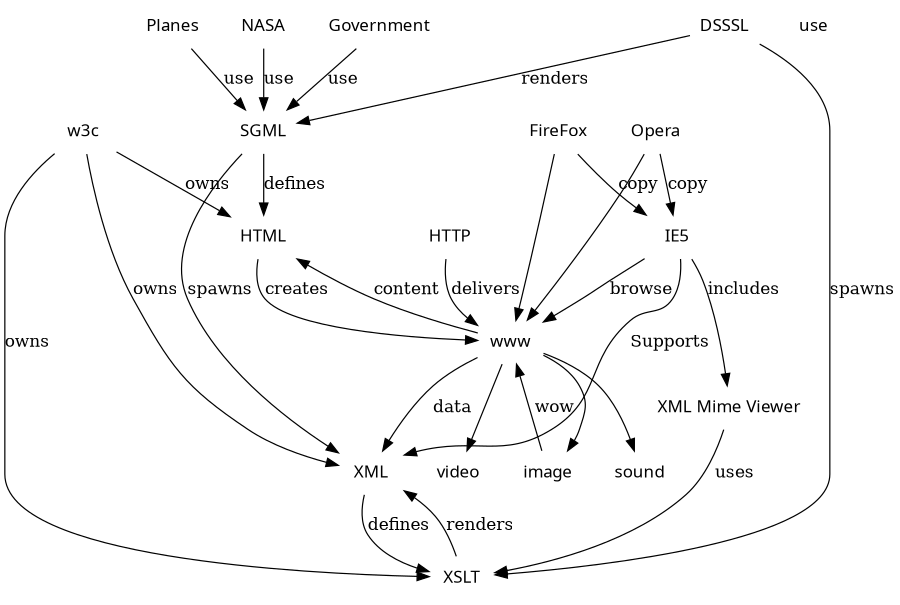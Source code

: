 digraph Self { 
graph [  fontname = "Verdana",
                        fontsize = 10,
                        size = "6,6" ];
node [   shape = box,
                        sides = 4,
                        distortion = "0.0",
                        orientation = "0.0",
                        skew = "0.0",
                        color = white,
                        style = filled,
                        fontname = "Verdana" ];

    "Government" -> "SGML" [label="use"]    
    "Planes" -> "SGML" [label="use"]    
    "NASA" -> "SGML" [label="use"]    
    "Business" [label="use"]    
    
    "SGML" -> "HTML" [ label="defines" ]
    "SGML" -> "XML" [ label="spawns" ]
    
    "w3c" -> "XML" [ label="owns" ]
    "w3c" -> "HTML" [ label="owns" ]
    "w3c" -> "XSLT" [ label="owns" ]

    "HTTP" -> "www" [label="delivers"]
    "HTML" -> "www" [label="creates"]
    "image" -> "www" [label="wow"]
    
    "www" -> "HTML" [label="content"]
    "www" -> "image" 
    "www" -> "video"
    "www" -> "sound"
    "www" -> "XML" [label="data"]
    
    "IE5" -> "XML" [label="Supports"]    
    "FireFox" -> "IE5" [label="copy"]    
    "Opera" -> "IE5" [label="copy"]  
    
    "IE5" -> "www" [label="browse"]    
    "FireFox" -> "www" 
    "Opera" -> "www" 
    
	"IE5" -> "XML Mime Viewer" [label="includes"]
	"XML Mime Viewer" -> "XSLT" [label="uses"]
	"XSLT" -> "XML" [label="renders"]    
	"XML" -> "XSLT" [label="defines"]    
	
	"DSSSL" -> "SGML" [label="renders"]
	"DSSSL" -> "XSLT" [label="spawns"]

}

